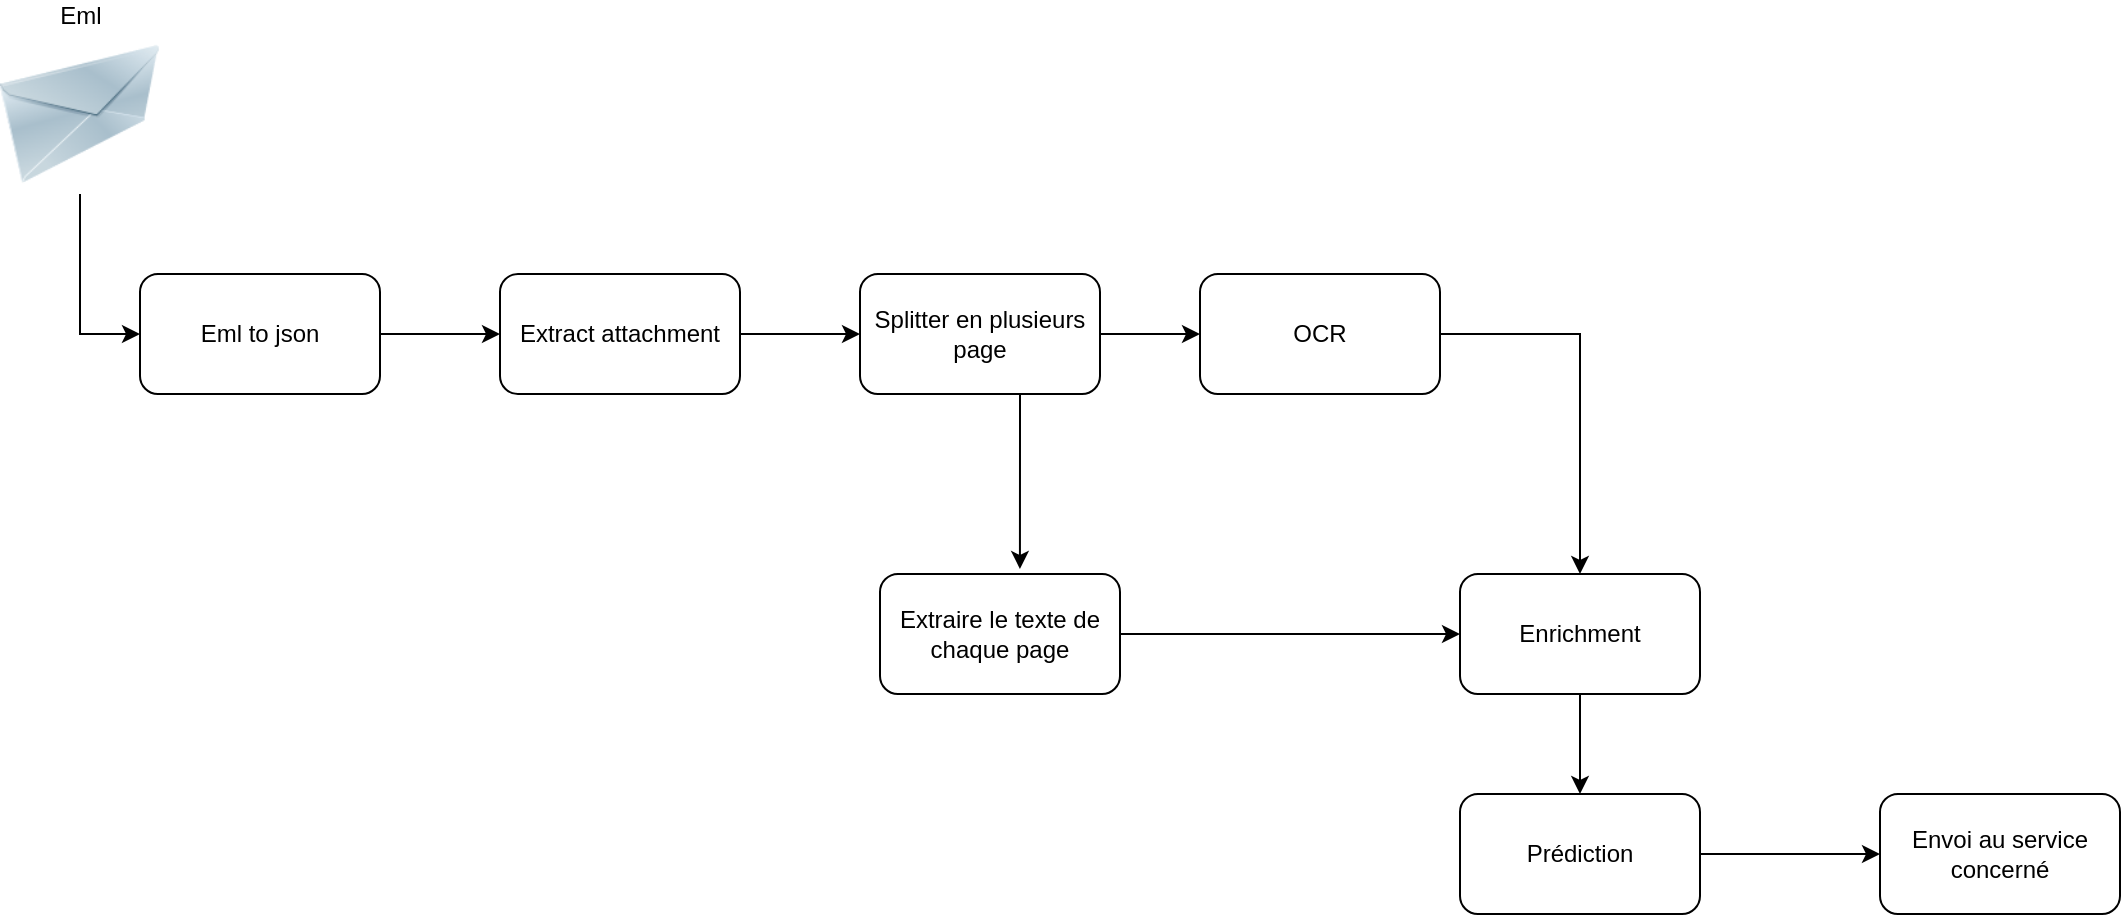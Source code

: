 <mxfile version="20.5.2" type="github">
  <diagram id="56Fn-HHDCarLOYILAcF5" name="Page-1">
    <mxGraphModel dx="2123" dy="723" grid="1" gridSize="10" guides="1" tooltips="1" connect="1" arrows="1" fold="1" page="1" pageScale="1" pageWidth="827" pageHeight="1169" math="0" shadow="0">
      <root>
        <mxCell id="0" />
        <mxCell id="1" parent="0" />
        <mxCell id="u9NdA6LpzxfPOiIlgtwn-1" style="edgeStyle=orthogonalEdgeStyle;rounded=0;orthogonalLoop=1;jettySize=auto;html=1;entryX=0.583;entryY=-0.042;entryDx=0;entryDy=0;entryPerimeter=0;" edge="1" parent="1" source="u9NdA6LpzxfPOiIlgtwn-4" target="u9NdA6LpzxfPOiIlgtwn-5">
          <mxGeometry relative="1" as="geometry">
            <mxPoint x="160" y="370" as="targetPoint" />
            <Array as="points">
              <mxPoint x="290" y="260" />
              <mxPoint x="290" y="260" />
            </Array>
          </mxGeometry>
        </mxCell>
        <mxCell id="u9NdA6LpzxfPOiIlgtwn-2" style="edgeStyle=orthogonalEdgeStyle;rounded=0;orthogonalLoop=1;jettySize=auto;html=1;exitX=1;exitY=0.5;exitDx=0;exitDy=0;entryX=0;entryY=0.5;entryDx=0;entryDy=0;" edge="1" parent="1" source="u9NdA6LpzxfPOiIlgtwn-4" target="u9NdA6LpzxfPOiIlgtwn-13">
          <mxGeometry relative="1" as="geometry">
            <mxPoint x="280" y="210" as="targetPoint" />
          </mxGeometry>
        </mxCell>
        <mxCell id="u9NdA6LpzxfPOiIlgtwn-3" style="edgeStyle=orthogonalEdgeStyle;rounded=0;orthogonalLoop=1;jettySize=auto;html=1;entryX=0;entryY=0.5;entryDx=0;entryDy=0;" edge="1" parent="1" source="u9NdA6LpzxfPOiIlgtwn-5" target="u9NdA6LpzxfPOiIlgtwn-16">
          <mxGeometry relative="1" as="geometry" />
        </mxCell>
        <mxCell id="u9NdA6LpzxfPOiIlgtwn-4" value="Splitter en plusieurs page" style="rounded=1;whiteSpace=wrap;html=1;" vertex="1" parent="1">
          <mxGeometry x="210" y="180" width="120" height="60" as="geometry" />
        </mxCell>
        <mxCell id="u9NdA6LpzxfPOiIlgtwn-5" value="Extraire le texte de chaque page" style="rounded=1;whiteSpace=wrap;html=1;" vertex="1" parent="1">
          <mxGeometry x="220" y="330" width="120" height="60" as="geometry" />
        </mxCell>
        <mxCell id="u9NdA6LpzxfPOiIlgtwn-12" style="edgeStyle=orthogonalEdgeStyle;rounded=0;orthogonalLoop=1;jettySize=auto;html=1;entryX=0.5;entryY=0;entryDx=0;entryDy=0;" edge="1" parent="1" source="u9NdA6LpzxfPOiIlgtwn-13" target="u9NdA6LpzxfPOiIlgtwn-16">
          <mxGeometry relative="1" as="geometry" />
        </mxCell>
        <mxCell id="u9NdA6LpzxfPOiIlgtwn-13" value="OCR" style="rounded=1;whiteSpace=wrap;html=1;" vertex="1" parent="1">
          <mxGeometry x="380" y="180" width="120" height="60" as="geometry" />
        </mxCell>
        <mxCell id="u9NdA6LpzxfPOiIlgtwn-15" style="edgeStyle=orthogonalEdgeStyle;rounded=0;orthogonalLoop=1;jettySize=auto;html=1;" edge="1" parent="1" source="u9NdA6LpzxfPOiIlgtwn-16" target="u9NdA6LpzxfPOiIlgtwn-17">
          <mxGeometry relative="1" as="geometry" />
        </mxCell>
        <mxCell id="u9NdA6LpzxfPOiIlgtwn-16" value="Enrichment" style="rounded=1;whiteSpace=wrap;html=1;" vertex="1" parent="1">
          <mxGeometry x="510" y="330" width="120" height="60" as="geometry" />
        </mxCell>
        <mxCell id="u9NdA6LpzxfPOiIlgtwn-19" style="edgeStyle=orthogonalEdgeStyle;rounded=0;orthogonalLoop=1;jettySize=auto;html=1;" edge="1" parent="1" source="u9NdA6LpzxfPOiIlgtwn-17" target="u9NdA6LpzxfPOiIlgtwn-18">
          <mxGeometry relative="1" as="geometry" />
        </mxCell>
        <mxCell id="u9NdA6LpzxfPOiIlgtwn-17" value="Prédiction" style="rounded=1;whiteSpace=wrap;html=1;" vertex="1" parent="1">
          <mxGeometry x="510" y="440" width="120" height="60" as="geometry" />
        </mxCell>
        <mxCell id="u9NdA6LpzxfPOiIlgtwn-18" value="Envoi au service concerné" style="rounded=1;whiteSpace=wrap;html=1;" vertex="1" parent="1">
          <mxGeometry x="720" y="440" width="120" height="60" as="geometry" />
        </mxCell>
        <mxCell id="u9NdA6LpzxfPOiIlgtwn-24" style="edgeStyle=orthogonalEdgeStyle;rounded=0;orthogonalLoop=1;jettySize=auto;html=1;entryX=0;entryY=0.5;entryDx=0;entryDy=0;" edge="1" parent="1" source="u9NdA6LpzxfPOiIlgtwn-20" target="u9NdA6LpzxfPOiIlgtwn-23">
          <mxGeometry relative="1" as="geometry" />
        </mxCell>
        <mxCell id="u9NdA6LpzxfPOiIlgtwn-20" value="Eml" style="image;html=1;image=img/lib/clip_art/networking/Email_128x128.png;labelPosition=center;verticalLabelPosition=top;align=center;verticalAlign=bottom;" vertex="1" parent="1">
          <mxGeometry x="-220" y="60" width="80" height="80" as="geometry" />
        </mxCell>
        <mxCell id="u9NdA6LpzxfPOiIlgtwn-22" style="edgeStyle=orthogonalEdgeStyle;rounded=0;orthogonalLoop=1;jettySize=auto;html=1;entryX=0;entryY=0.5;entryDx=0;entryDy=0;" edge="1" parent="1" source="u9NdA6LpzxfPOiIlgtwn-21" target="u9NdA6LpzxfPOiIlgtwn-4">
          <mxGeometry relative="1" as="geometry" />
        </mxCell>
        <mxCell id="u9NdA6LpzxfPOiIlgtwn-21" value="Extract attachment" style="rounded=1;whiteSpace=wrap;html=1;" vertex="1" parent="1">
          <mxGeometry x="30" y="180" width="120" height="60" as="geometry" />
        </mxCell>
        <mxCell id="u9NdA6LpzxfPOiIlgtwn-25" style="edgeStyle=orthogonalEdgeStyle;rounded=0;orthogonalLoop=1;jettySize=auto;html=1;entryX=0;entryY=0.5;entryDx=0;entryDy=0;" edge="1" parent="1" source="u9NdA6LpzxfPOiIlgtwn-23" target="u9NdA6LpzxfPOiIlgtwn-21">
          <mxGeometry relative="1" as="geometry">
            <mxPoint y="230" as="targetPoint" />
          </mxGeometry>
        </mxCell>
        <mxCell id="u9NdA6LpzxfPOiIlgtwn-23" value="Eml to json" style="rounded=1;whiteSpace=wrap;html=1;" vertex="1" parent="1">
          <mxGeometry x="-150" y="180" width="120" height="60" as="geometry" />
        </mxCell>
      </root>
    </mxGraphModel>
  </diagram>
</mxfile>
